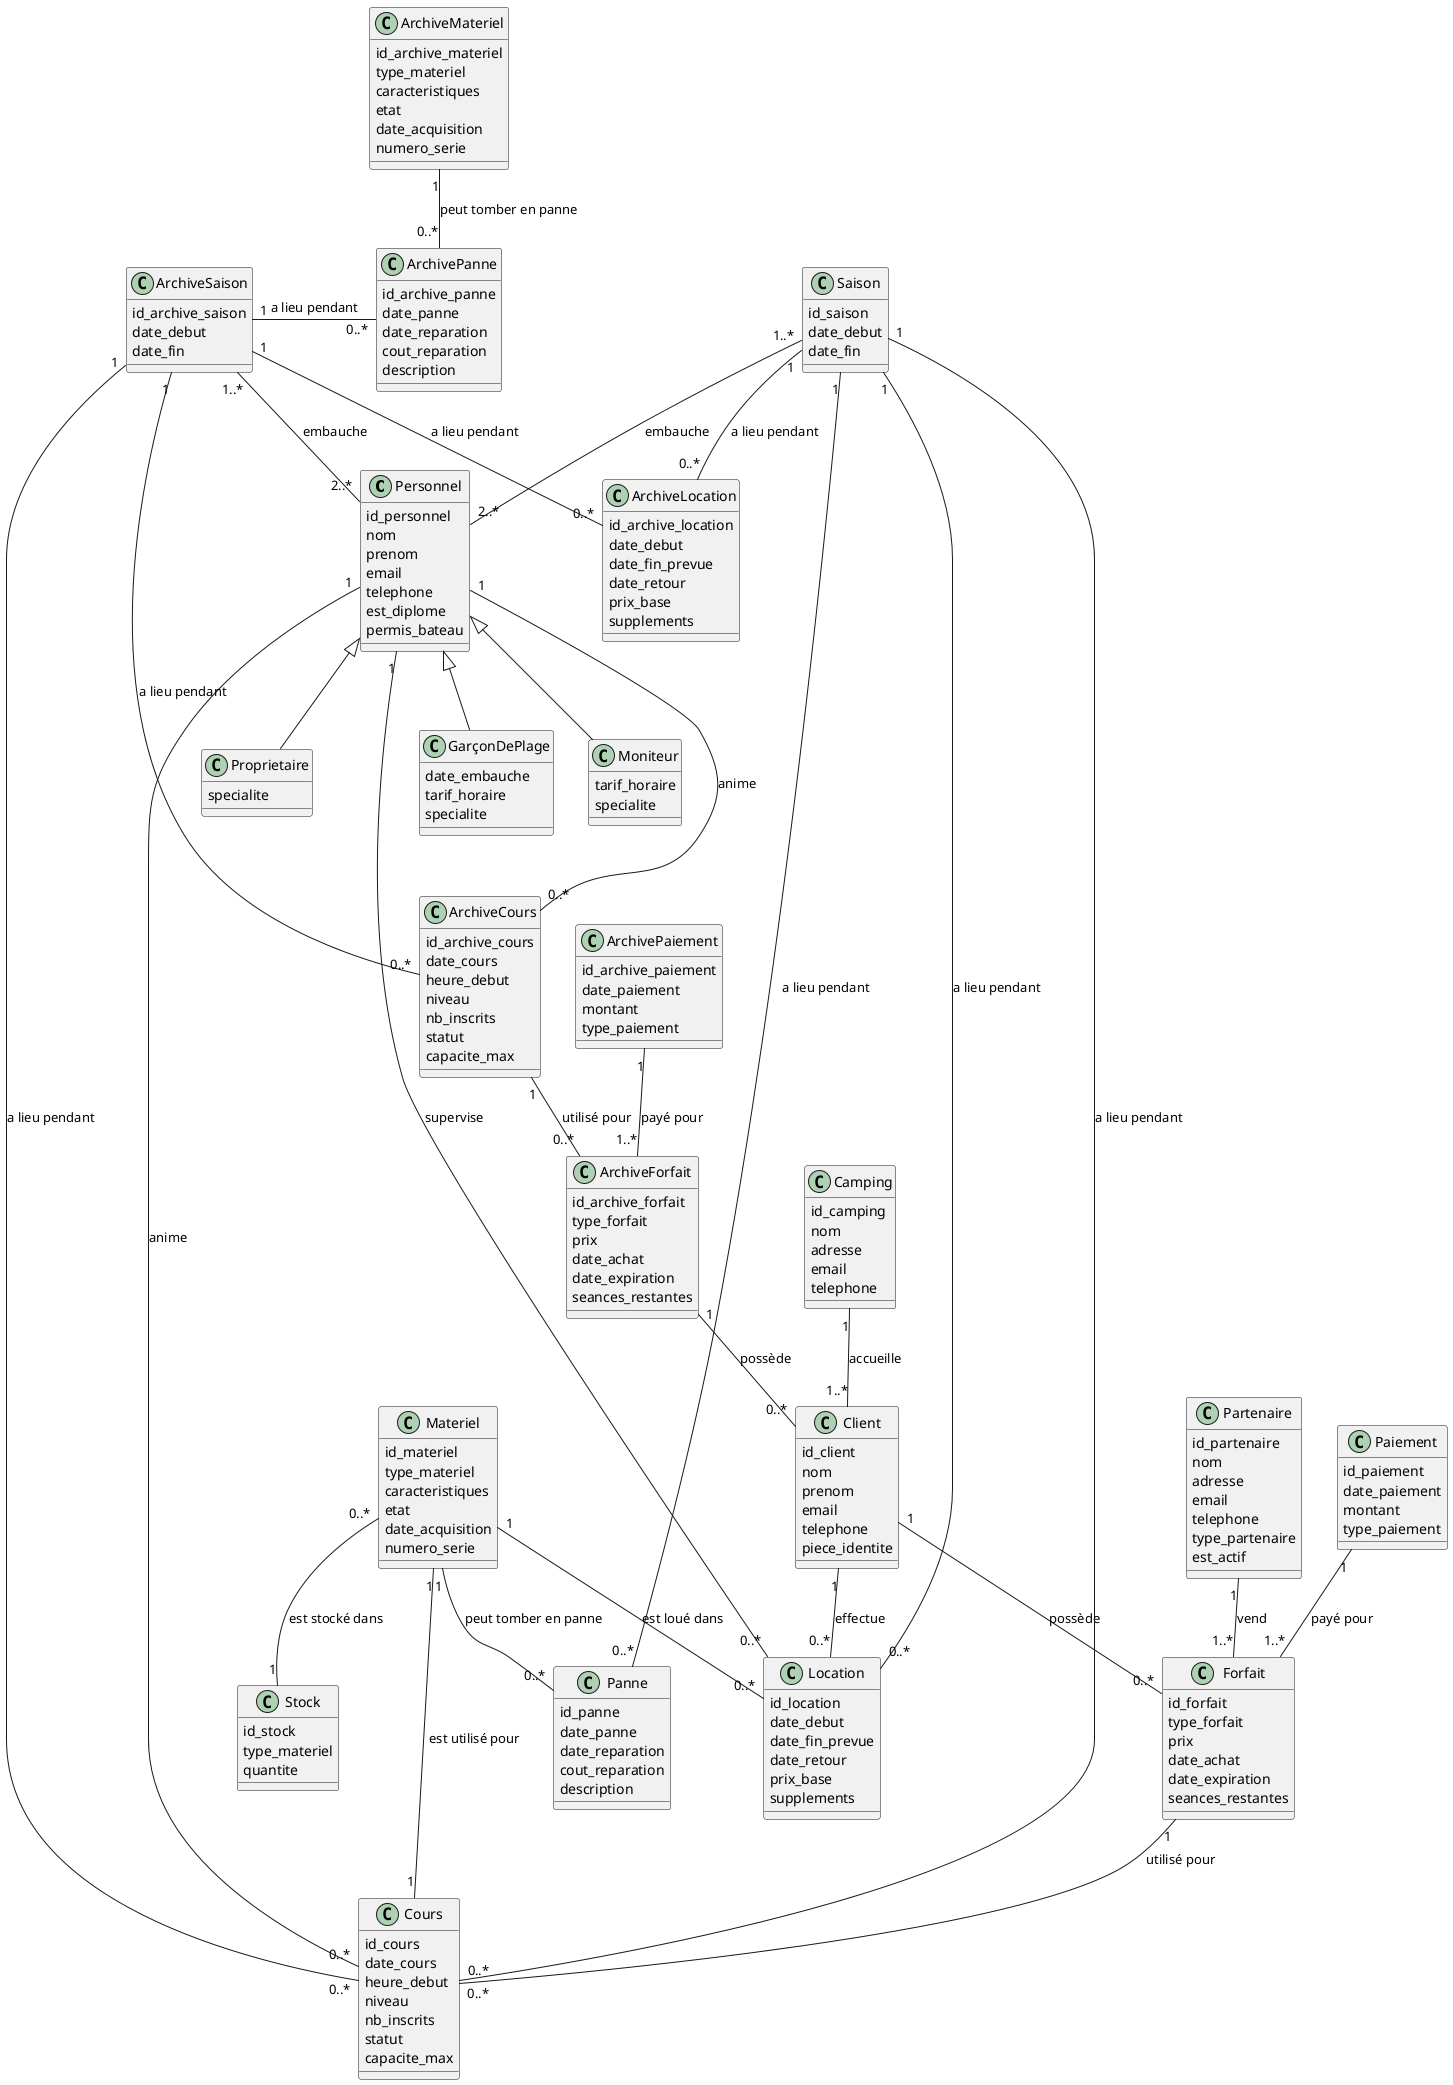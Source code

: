 @startuml
    class Personnel {
        id_personnel
        nom
        prenom
        email
        telephone
        est_diplome
        permis_bateau
    }

    class GarçonDePlage extends Personnel {
        date_embauche
        tarif_horaire
        specialite
    }

    class Moniteur extends Personnel {
        tarif_horaire
        specialite
    }

    class Proprietaire extends Personnel {
        specialite
    }

    class Saison {
        id_saison
        date_debut
        date_fin
    }

    class ArchiveSaison {
        id_archive_saison
        date_debut
        date_fin
    }

    class Client {
        id_client
        nom
        prenom
        email
        telephone
        piece_identite
    }

    class Materiel {
        id_materiel
        type_materiel
        caracteristiques
        etat
        date_acquisition
        numero_serie
    }

    class ArchiveMateriel {
        id_archive_materiel
        type_materiel
        caracteristiques
        etat
        date_acquisition
        numero_serie
    }

    class Forfait {
        id_forfait
        type_forfait
        prix
        date_achat
        date_expiration
        seances_restantes
    }

    class ArchiveForfait {
        id_archive_forfait
        type_forfait
        prix
        date_achat
        date_expiration
        seances_restantes
    }

    class Partenaire {
        id_partenaire
        nom
        adresse
        email
        telephone
        type_partenaire
        est_actif
    }

    class Camping {
        id_camping
        nom
        adresse
        email
        telephone
    }

    class Cours {
        id_cours
        date_cours
        heure_debut
        niveau
        nb_inscrits
        statut
        capacite_max
    }

    class ArchiveCours {
        id_archive_cours
        date_cours
        heure_debut
        niveau
        nb_inscrits
        statut
        capacite_max
    }

    class Location {
        id_location
        date_debut
        date_fin_prevue
        date_retour
        prix_base
        supplements
    }

    class ArchiveLocation {
        id_archive_location
        date_debut
        date_fin_prevue
        date_retour
        prix_base
        supplements
    }

    class Panne {
        id_panne
        date_panne
        date_reparation
        cout_reparation
        description
    }

    class ArchivePanne {
        id_archive_panne
        date_panne
        date_reparation
        cout_reparation
        description
    }

    class Stock {
        id_stock
        type_materiel
        quantite
    }

    class Paiement {
        id_paiement
        date_paiement
        montant
        type_paiement
    }

    class ArchivePaiement {
        id_archive_paiement
        date_paiement
        montant
        type_paiement
    }

    Client "1" -- "0..*" Forfait: possède
    Client "1" -- "0..*" Location: effectue
    Personnel "1" -- "0..*" Cours: anime
    Materiel "1" -- "0..*" Location: est loué dans
    Forfait "1" -- "0..*" Cours: utilisé pour
    Personnel "1" -- "0..*" Location: supervise
    Materiel "1" -- "0..*" Panne: peut tomber en panne
    ArchiveMateriel "1" -- "0..*" ArchivePanne: peut tomber en panne
    Materiel "0..*" -- "1" Stock: est stocké dans
    ArchiveCours "1" -- "0..*" ArchiveForfait: utilisé pour
    Personnel "1" --- "0..*" ArchiveCours : anime
    ArchiveForfait "1" -- "0..*" Client: possède
    Partenaire "1" -- "1..*" Forfait: vend
    Camping "1" -- "1..*" Client: accueille
    Materiel "1" - "1" Cours: est utilisé pour
    Paiement "1" -- "1..*" Forfait: payé pour
    Saison "1..*" -- "2..*" Personnel: embauche
    Saison "1" -- "0..*" Cours: a lieu pendant
    Saison "1" -- "0..*" Location: a lieu pendant
    Saison "1" -- "0..*" Panne: a lieu pendant
    Saison "1" -- "0..*" ArchiveLocation: a lieu pendant
    ArchiveSaison "1..*" -- "2..*" Personnel: embauche
    ArchiveSaison "1" -- "0..*" Cours: a lieu pendant
    ArchiveSaison "1" - "0..*" ArchivePanne: a lieu pendant
    ArchiveSaison "1" -- "0..*" ArchiveCours: a lieu pendant
    ArchiveSaison "1" -- "0..*" ArchiveLocation: a lieu pendant
    ArchivePaiement "1" -- "1..*" ArchiveForfait: payé pour

@enduml
